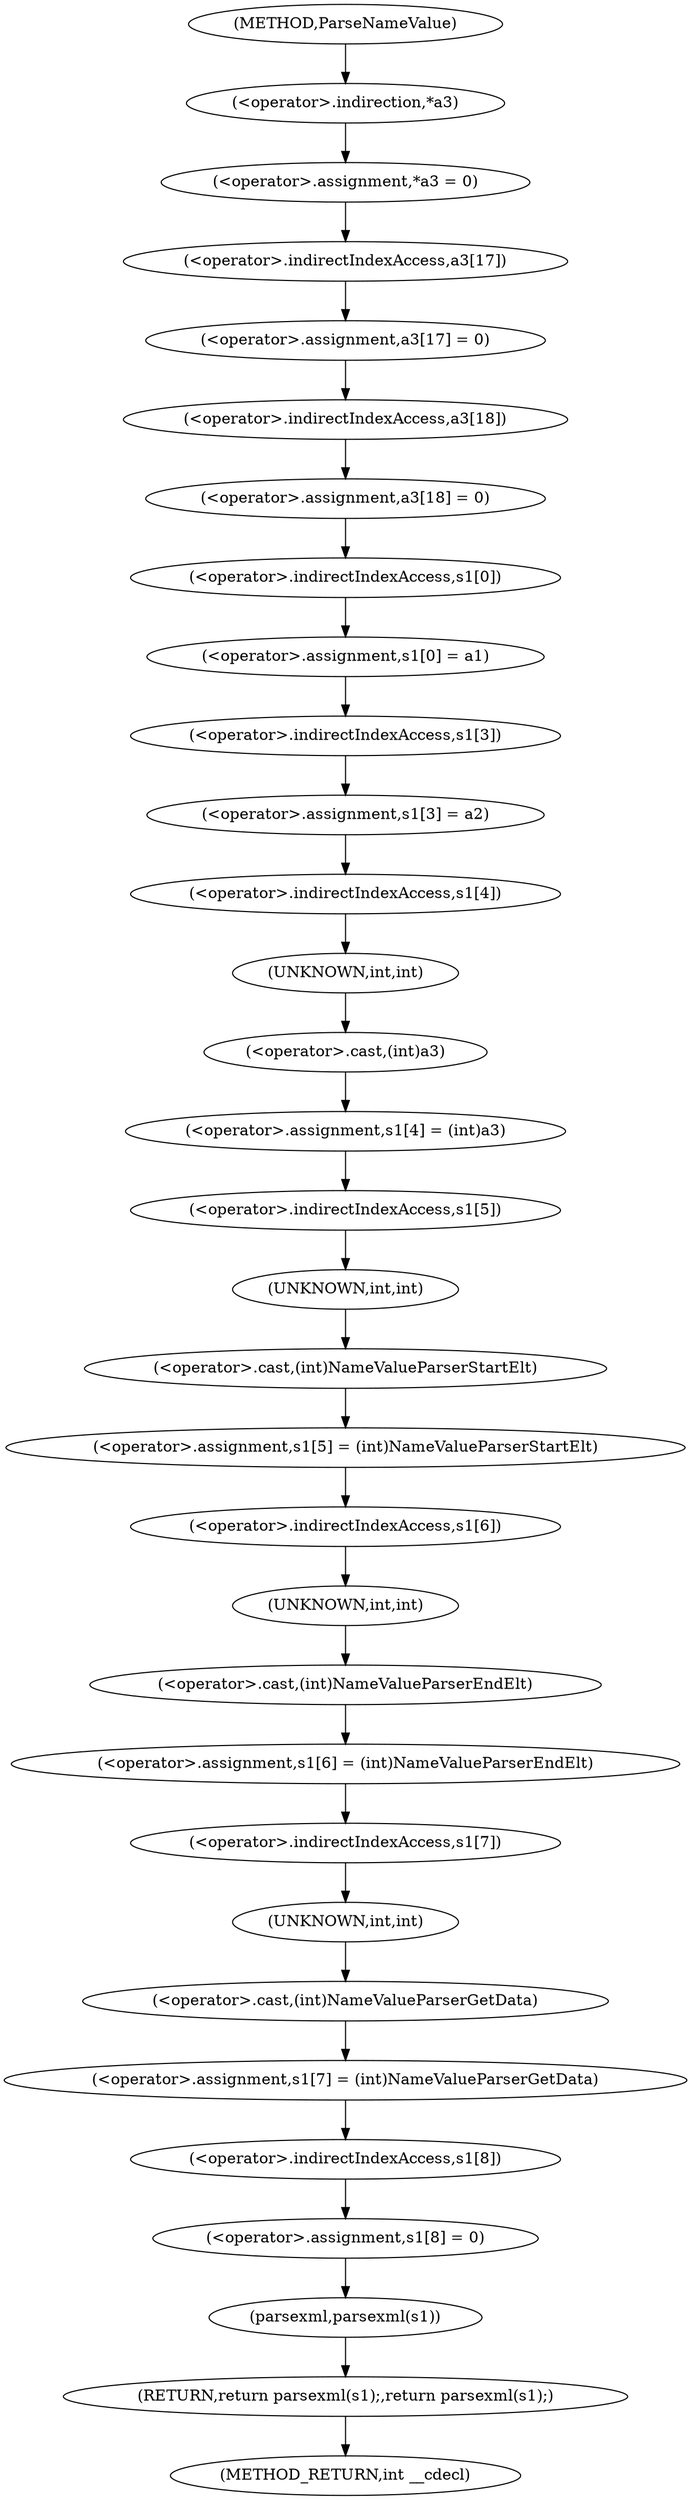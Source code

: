 digraph ParseNameValue {  
"1000108" [label = "(<operator>.assignment,*a3 = 0)" ]
"1000109" [label = "(<operator>.indirection,*a3)" ]
"1000112" [label = "(<operator>.assignment,a3[17] = 0)" ]
"1000113" [label = "(<operator>.indirectIndexAccess,a3[17])" ]
"1000117" [label = "(<operator>.assignment,a3[18] = 0)" ]
"1000118" [label = "(<operator>.indirectIndexAccess,a3[18])" ]
"1000122" [label = "(<operator>.assignment,s1[0] = a1)" ]
"1000123" [label = "(<operator>.indirectIndexAccess,s1[0])" ]
"1000127" [label = "(<operator>.assignment,s1[3] = a2)" ]
"1000128" [label = "(<operator>.indirectIndexAccess,s1[3])" ]
"1000132" [label = "(<operator>.assignment,s1[4] = (int)a3)" ]
"1000133" [label = "(<operator>.indirectIndexAccess,s1[4])" ]
"1000136" [label = "(<operator>.cast,(int)a3)" ]
"1000137" [label = "(UNKNOWN,int,int)" ]
"1000139" [label = "(<operator>.assignment,s1[5] = (int)NameValueParserStartElt)" ]
"1000140" [label = "(<operator>.indirectIndexAccess,s1[5])" ]
"1000143" [label = "(<operator>.cast,(int)NameValueParserStartElt)" ]
"1000144" [label = "(UNKNOWN,int,int)" ]
"1000146" [label = "(<operator>.assignment,s1[6] = (int)NameValueParserEndElt)" ]
"1000147" [label = "(<operator>.indirectIndexAccess,s1[6])" ]
"1000150" [label = "(<operator>.cast,(int)NameValueParserEndElt)" ]
"1000151" [label = "(UNKNOWN,int,int)" ]
"1000153" [label = "(<operator>.assignment,s1[7] = (int)NameValueParserGetData)" ]
"1000154" [label = "(<operator>.indirectIndexAccess,s1[7])" ]
"1000157" [label = "(<operator>.cast,(int)NameValueParserGetData)" ]
"1000158" [label = "(UNKNOWN,int,int)" ]
"1000160" [label = "(<operator>.assignment,s1[8] = 0)" ]
"1000161" [label = "(<operator>.indirectIndexAccess,s1[8])" ]
"1000165" [label = "(RETURN,return parsexml(s1);,return parsexml(s1);)" ]
"1000166" [label = "(parsexml,parsexml(s1))" ]
"1000102" [label = "(METHOD,ParseNameValue)" ]
"1000168" [label = "(METHOD_RETURN,int __cdecl)" ]
  "1000108" -> "1000113" 
  "1000109" -> "1000108" 
  "1000112" -> "1000118" 
  "1000113" -> "1000112" 
  "1000117" -> "1000123" 
  "1000118" -> "1000117" 
  "1000122" -> "1000128" 
  "1000123" -> "1000122" 
  "1000127" -> "1000133" 
  "1000128" -> "1000127" 
  "1000132" -> "1000140" 
  "1000133" -> "1000137" 
  "1000136" -> "1000132" 
  "1000137" -> "1000136" 
  "1000139" -> "1000147" 
  "1000140" -> "1000144" 
  "1000143" -> "1000139" 
  "1000144" -> "1000143" 
  "1000146" -> "1000154" 
  "1000147" -> "1000151" 
  "1000150" -> "1000146" 
  "1000151" -> "1000150" 
  "1000153" -> "1000161" 
  "1000154" -> "1000158" 
  "1000157" -> "1000153" 
  "1000158" -> "1000157" 
  "1000160" -> "1000166" 
  "1000161" -> "1000160" 
  "1000165" -> "1000168" 
  "1000166" -> "1000165" 
  "1000102" -> "1000109" 
}

